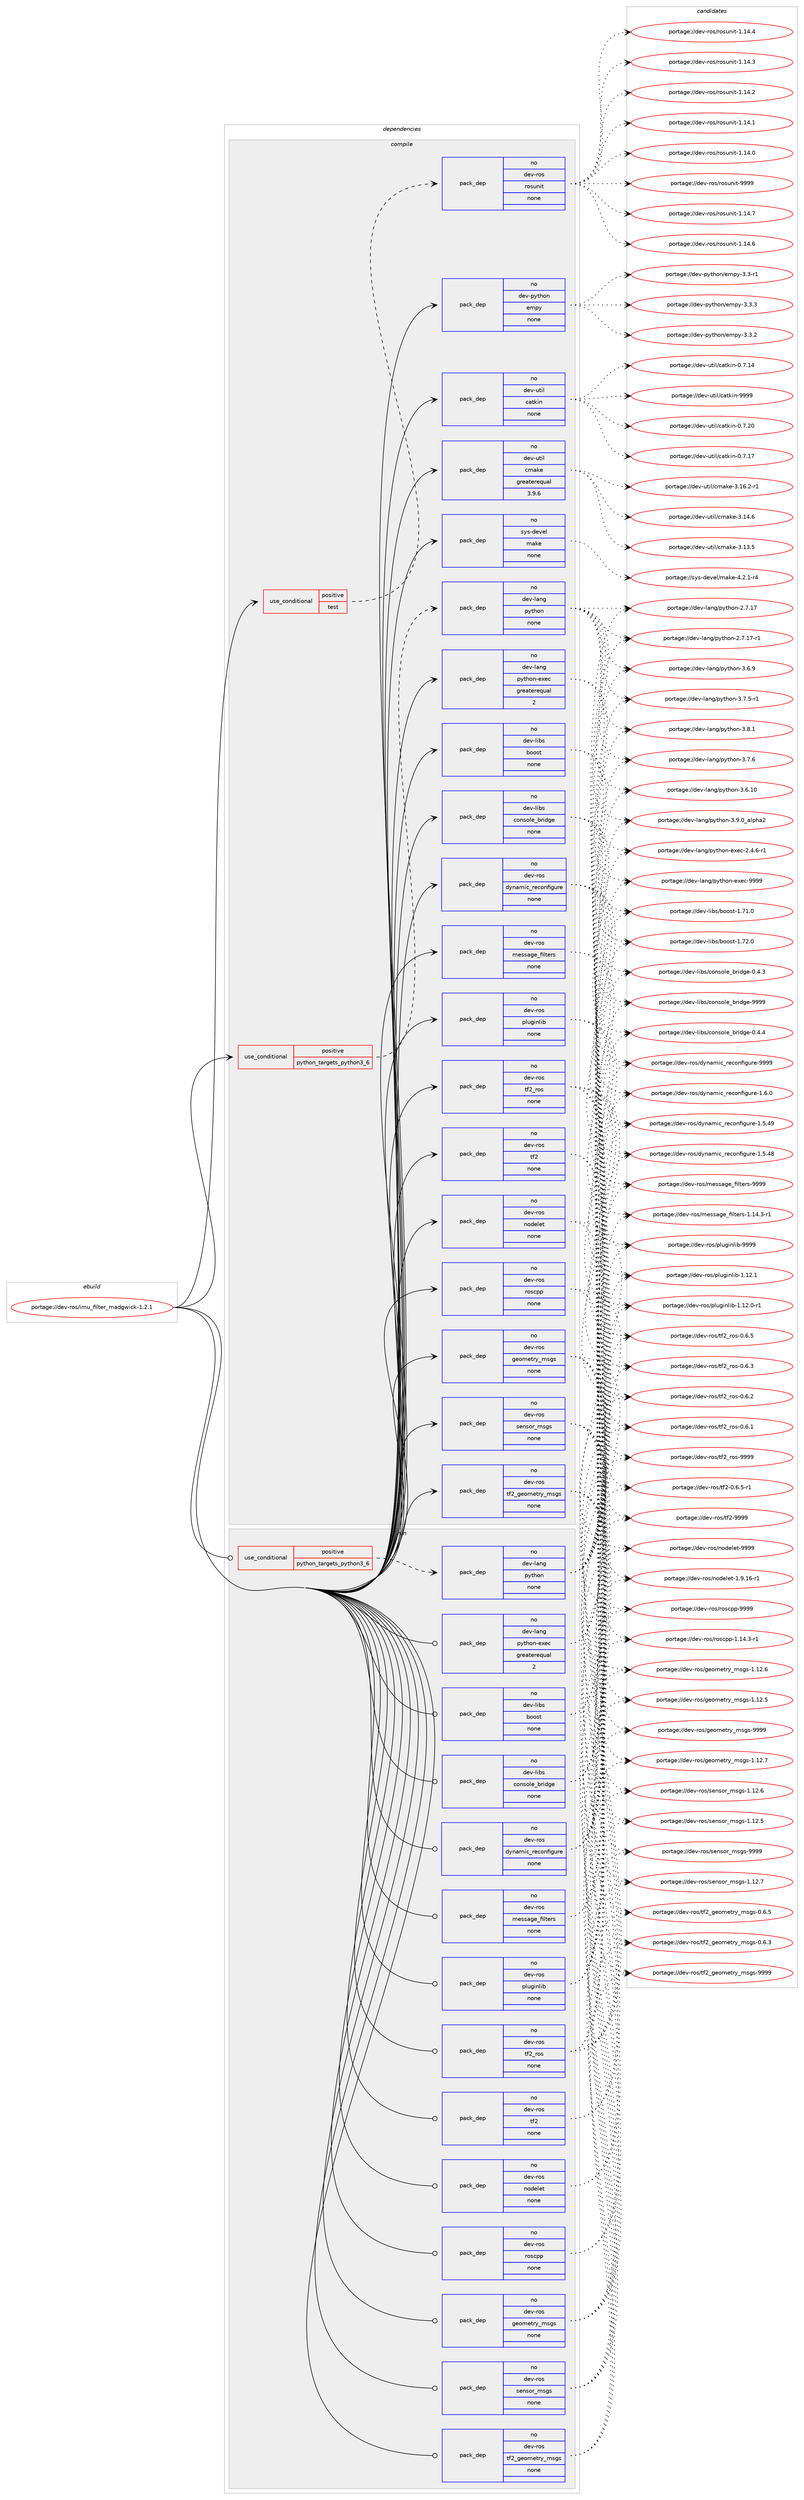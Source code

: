 digraph prolog {

# *************
# Graph options
# *************

newrank=true;
concentrate=true;
compound=true;
graph [rankdir=LR,fontname=Helvetica,fontsize=10,ranksep=1.5];#, ranksep=2.5, nodesep=0.2];
edge  [arrowhead=vee];
node  [fontname=Helvetica,fontsize=10];

# **********
# The ebuild
# **********

subgraph cluster_leftcol {
color=gray;
label=<<i>ebuild</i>>;
id [label="portage://dev-ros/imu_filter_madgwick-1.2.1", color=red, width=4, href="../dev-ros/imu_filter_madgwick-1.2.1.svg"];
}

# ****************
# The dependencies
# ****************

subgraph cluster_midcol {
color=gray;
label=<<i>dependencies</i>>;
subgraph cluster_compile {
fillcolor="#eeeeee";
style=filled;
label=<<i>compile</i>>;
subgraph cond100140 {
dependency400096 [label=<<TABLE BORDER="0" CELLBORDER="1" CELLSPACING="0" CELLPADDING="4"><TR><TD ROWSPAN="3" CELLPADDING="10">use_conditional</TD></TR><TR><TD>positive</TD></TR><TR><TD>python_targets_python3_6</TD></TR></TABLE>>, shape=none, color=red];
subgraph pack295103 {
dependency400097 [label=<<TABLE BORDER="0" CELLBORDER="1" CELLSPACING="0" CELLPADDING="4" WIDTH="220"><TR><TD ROWSPAN="6" CELLPADDING="30">pack_dep</TD></TR><TR><TD WIDTH="110">no</TD></TR><TR><TD>dev-lang</TD></TR><TR><TD>python</TD></TR><TR><TD>none</TD></TR><TR><TD></TD></TR></TABLE>>, shape=none, color=blue];
}
dependency400096:e -> dependency400097:w [weight=20,style="dashed",arrowhead="vee"];
}
id:e -> dependency400096:w [weight=20,style="solid",arrowhead="vee"];
subgraph cond100141 {
dependency400098 [label=<<TABLE BORDER="0" CELLBORDER="1" CELLSPACING="0" CELLPADDING="4"><TR><TD ROWSPAN="3" CELLPADDING="10">use_conditional</TD></TR><TR><TD>positive</TD></TR><TR><TD>test</TD></TR></TABLE>>, shape=none, color=red];
subgraph pack295104 {
dependency400099 [label=<<TABLE BORDER="0" CELLBORDER="1" CELLSPACING="0" CELLPADDING="4" WIDTH="220"><TR><TD ROWSPAN="6" CELLPADDING="30">pack_dep</TD></TR><TR><TD WIDTH="110">no</TD></TR><TR><TD>dev-ros</TD></TR><TR><TD>rosunit</TD></TR><TR><TD>none</TD></TR><TR><TD></TD></TR></TABLE>>, shape=none, color=blue];
}
dependency400098:e -> dependency400099:w [weight=20,style="dashed",arrowhead="vee"];
}
id:e -> dependency400098:w [weight=20,style="solid",arrowhead="vee"];
subgraph pack295105 {
dependency400100 [label=<<TABLE BORDER="0" CELLBORDER="1" CELLSPACING="0" CELLPADDING="4" WIDTH="220"><TR><TD ROWSPAN="6" CELLPADDING="30">pack_dep</TD></TR><TR><TD WIDTH="110">no</TD></TR><TR><TD>dev-lang</TD></TR><TR><TD>python-exec</TD></TR><TR><TD>greaterequal</TD></TR><TR><TD>2</TD></TR></TABLE>>, shape=none, color=blue];
}
id:e -> dependency400100:w [weight=20,style="solid",arrowhead="vee"];
subgraph pack295106 {
dependency400101 [label=<<TABLE BORDER="0" CELLBORDER="1" CELLSPACING="0" CELLPADDING="4" WIDTH="220"><TR><TD ROWSPAN="6" CELLPADDING="30">pack_dep</TD></TR><TR><TD WIDTH="110">no</TD></TR><TR><TD>dev-libs</TD></TR><TR><TD>boost</TD></TR><TR><TD>none</TD></TR><TR><TD></TD></TR></TABLE>>, shape=none, color=blue];
}
id:e -> dependency400101:w [weight=20,style="solid",arrowhead="vee"];
subgraph pack295107 {
dependency400102 [label=<<TABLE BORDER="0" CELLBORDER="1" CELLSPACING="0" CELLPADDING="4" WIDTH="220"><TR><TD ROWSPAN="6" CELLPADDING="30">pack_dep</TD></TR><TR><TD WIDTH="110">no</TD></TR><TR><TD>dev-libs</TD></TR><TR><TD>console_bridge</TD></TR><TR><TD>none</TD></TR><TR><TD></TD></TR></TABLE>>, shape=none, color=blue];
}
id:e -> dependency400102:w [weight=20,style="solid",arrowhead="vee"];
subgraph pack295108 {
dependency400103 [label=<<TABLE BORDER="0" CELLBORDER="1" CELLSPACING="0" CELLPADDING="4" WIDTH="220"><TR><TD ROWSPAN="6" CELLPADDING="30">pack_dep</TD></TR><TR><TD WIDTH="110">no</TD></TR><TR><TD>dev-python</TD></TR><TR><TD>empy</TD></TR><TR><TD>none</TD></TR><TR><TD></TD></TR></TABLE>>, shape=none, color=blue];
}
id:e -> dependency400103:w [weight=20,style="solid",arrowhead="vee"];
subgraph pack295109 {
dependency400104 [label=<<TABLE BORDER="0" CELLBORDER="1" CELLSPACING="0" CELLPADDING="4" WIDTH="220"><TR><TD ROWSPAN="6" CELLPADDING="30">pack_dep</TD></TR><TR><TD WIDTH="110">no</TD></TR><TR><TD>dev-ros</TD></TR><TR><TD>dynamic_reconfigure</TD></TR><TR><TD>none</TD></TR><TR><TD></TD></TR></TABLE>>, shape=none, color=blue];
}
id:e -> dependency400104:w [weight=20,style="solid",arrowhead="vee"];
subgraph pack295110 {
dependency400105 [label=<<TABLE BORDER="0" CELLBORDER="1" CELLSPACING="0" CELLPADDING="4" WIDTH="220"><TR><TD ROWSPAN="6" CELLPADDING="30">pack_dep</TD></TR><TR><TD WIDTH="110">no</TD></TR><TR><TD>dev-ros</TD></TR><TR><TD>geometry_msgs</TD></TR><TR><TD>none</TD></TR><TR><TD></TD></TR></TABLE>>, shape=none, color=blue];
}
id:e -> dependency400105:w [weight=20,style="solid",arrowhead="vee"];
subgraph pack295111 {
dependency400106 [label=<<TABLE BORDER="0" CELLBORDER="1" CELLSPACING="0" CELLPADDING="4" WIDTH="220"><TR><TD ROWSPAN="6" CELLPADDING="30">pack_dep</TD></TR><TR><TD WIDTH="110">no</TD></TR><TR><TD>dev-ros</TD></TR><TR><TD>message_filters</TD></TR><TR><TD>none</TD></TR><TR><TD></TD></TR></TABLE>>, shape=none, color=blue];
}
id:e -> dependency400106:w [weight=20,style="solid",arrowhead="vee"];
subgraph pack295112 {
dependency400107 [label=<<TABLE BORDER="0" CELLBORDER="1" CELLSPACING="0" CELLPADDING="4" WIDTH="220"><TR><TD ROWSPAN="6" CELLPADDING="30">pack_dep</TD></TR><TR><TD WIDTH="110">no</TD></TR><TR><TD>dev-ros</TD></TR><TR><TD>nodelet</TD></TR><TR><TD>none</TD></TR><TR><TD></TD></TR></TABLE>>, shape=none, color=blue];
}
id:e -> dependency400107:w [weight=20,style="solid",arrowhead="vee"];
subgraph pack295113 {
dependency400108 [label=<<TABLE BORDER="0" CELLBORDER="1" CELLSPACING="0" CELLPADDING="4" WIDTH="220"><TR><TD ROWSPAN="6" CELLPADDING="30">pack_dep</TD></TR><TR><TD WIDTH="110">no</TD></TR><TR><TD>dev-ros</TD></TR><TR><TD>pluginlib</TD></TR><TR><TD>none</TD></TR><TR><TD></TD></TR></TABLE>>, shape=none, color=blue];
}
id:e -> dependency400108:w [weight=20,style="solid",arrowhead="vee"];
subgraph pack295114 {
dependency400109 [label=<<TABLE BORDER="0" CELLBORDER="1" CELLSPACING="0" CELLPADDING="4" WIDTH="220"><TR><TD ROWSPAN="6" CELLPADDING="30">pack_dep</TD></TR><TR><TD WIDTH="110">no</TD></TR><TR><TD>dev-ros</TD></TR><TR><TD>roscpp</TD></TR><TR><TD>none</TD></TR><TR><TD></TD></TR></TABLE>>, shape=none, color=blue];
}
id:e -> dependency400109:w [weight=20,style="solid",arrowhead="vee"];
subgraph pack295115 {
dependency400110 [label=<<TABLE BORDER="0" CELLBORDER="1" CELLSPACING="0" CELLPADDING="4" WIDTH="220"><TR><TD ROWSPAN="6" CELLPADDING="30">pack_dep</TD></TR><TR><TD WIDTH="110">no</TD></TR><TR><TD>dev-ros</TD></TR><TR><TD>sensor_msgs</TD></TR><TR><TD>none</TD></TR><TR><TD></TD></TR></TABLE>>, shape=none, color=blue];
}
id:e -> dependency400110:w [weight=20,style="solid",arrowhead="vee"];
subgraph pack295116 {
dependency400111 [label=<<TABLE BORDER="0" CELLBORDER="1" CELLSPACING="0" CELLPADDING="4" WIDTH="220"><TR><TD ROWSPAN="6" CELLPADDING="30">pack_dep</TD></TR><TR><TD WIDTH="110">no</TD></TR><TR><TD>dev-ros</TD></TR><TR><TD>tf2</TD></TR><TR><TD>none</TD></TR><TR><TD></TD></TR></TABLE>>, shape=none, color=blue];
}
id:e -> dependency400111:w [weight=20,style="solid",arrowhead="vee"];
subgraph pack295117 {
dependency400112 [label=<<TABLE BORDER="0" CELLBORDER="1" CELLSPACING="0" CELLPADDING="4" WIDTH="220"><TR><TD ROWSPAN="6" CELLPADDING="30">pack_dep</TD></TR><TR><TD WIDTH="110">no</TD></TR><TR><TD>dev-ros</TD></TR><TR><TD>tf2_geometry_msgs</TD></TR><TR><TD>none</TD></TR><TR><TD></TD></TR></TABLE>>, shape=none, color=blue];
}
id:e -> dependency400112:w [weight=20,style="solid",arrowhead="vee"];
subgraph pack295118 {
dependency400113 [label=<<TABLE BORDER="0" CELLBORDER="1" CELLSPACING="0" CELLPADDING="4" WIDTH="220"><TR><TD ROWSPAN="6" CELLPADDING="30">pack_dep</TD></TR><TR><TD WIDTH="110">no</TD></TR><TR><TD>dev-ros</TD></TR><TR><TD>tf2_ros</TD></TR><TR><TD>none</TD></TR><TR><TD></TD></TR></TABLE>>, shape=none, color=blue];
}
id:e -> dependency400113:w [weight=20,style="solid",arrowhead="vee"];
subgraph pack295119 {
dependency400114 [label=<<TABLE BORDER="0" CELLBORDER="1" CELLSPACING="0" CELLPADDING="4" WIDTH="220"><TR><TD ROWSPAN="6" CELLPADDING="30">pack_dep</TD></TR><TR><TD WIDTH="110">no</TD></TR><TR><TD>dev-util</TD></TR><TR><TD>catkin</TD></TR><TR><TD>none</TD></TR><TR><TD></TD></TR></TABLE>>, shape=none, color=blue];
}
id:e -> dependency400114:w [weight=20,style="solid",arrowhead="vee"];
subgraph pack295120 {
dependency400115 [label=<<TABLE BORDER="0" CELLBORDER="1" CELLSPACING="0" CELLPADDING="4" WIDTH="220"><TR><TD ROWSPAN="6" CELLPADDING="30">pack_dep</TD></TR><TR><TD WIDTH="110">no</TD></TR><TR><TD>dev-util</TD></TR><TR><TD>cmake</TD></TR><TR><TD>greaterequal</TD></TR><TR><TD>3.9.6</TD></TR></TABLE>>, shape=none, color=blue];
}
id:e -> dependency400115:w [weight=20,style="solid",arrowhead="vee"];
subgraph pack295121 {
dependency400116 [label=<<TABLE BORDER="0" CELLBORDER="1" CELLSPACING="0" CELLPADDING="4" WIDTH="220"><TR><TD ROWSPAN="6" CELLPADDING="30">pack_dep</TD></TR><TR><TD WIDTH="110">no</TD></TR><TR><TD>sys-devel</TD></TR><TR><TD>make</TD></TR><TR><TD>none</TD></TR><TR><TD></TD></TR></TABLE>>, shape=none, color=blue];
}
id:e -> dependency400116:w [weight=20,style="solid",arrowhead="vee"];
}
subgraph cluster_compileandrun {
fillcolor="#eeeeee";
style=filled;
label=<<i>compile and run</i>>;
}
subgraph cluster_run {
fillcolor="#eeeeee";
style=filled;
label=<<i>run</i>>;
subgraph cond100142 {
dependency400117 [label=<<TABLE BORDER="0" CELLBORDER="1" CELLSPACING="0" CELLPADDING="4"><TR><TD ROWSPAN="3" CELLPADDING="10">use_conditional</TD></TR><TR><TD>positive</TD></TR><TR><TD>python_targets_python3_6</TD></TR></TABLE>>, shape=none, color=red];
subgraph pack295122 {
dependency400118 [label=<<TABLE BORDER="0" CELLBORDER="1" CELLSPACING="0" CELLPADDING="4" WIDTH="220"><TR><TD ROWSPAN="6" CELLPADDING="30">pack_dep</TD></TR><TR><TD WIDTH="110">no</TD></TR><TR><TD>dev-lang</TD></TR><TR><TD>python</TD></TR><TR><TD>none</TD></TR><TR><TD></TD></TR></TABLE>>, shape=none, color=blue];
}
dependency400117:e -> dependency400118:w [weight=20,style="dashed",arrowhead="vee"];
}
id:e -> dependency400117:w [weight=20,style="solid",arrowhead="odot"];
subgraph pack295123 {
dependency400119 [label=<<TABLE BORDER="0" CELLBORDER="1" CELLSPACING="0" CELLPADDING="4" WIDTH="220"><TR><TD ROWSPAN="6" CELLPADDING="30">pack_dep</TD></TR><TR><TD WIDTH="110">no</TD></TR><TR><TD>dev-lang</TD></TR><TR><TD>python-exec</TD></TR><TR><TD>greaterequal</TD></TR><TR><TD>2</TD></TR></TABLE>>, shape=none, color=blue];
}
id:e -> dependency400119:w [weight=20,style="solid",arrowhead="odot"];
subgraph pack295124 {
dependency400120 [label=<<TABLE BORDER="0" CELLBORDER="1" CELLSPACING="0" CELLPADDING="4" WIDTH="220"><TR><TD ROWSPAN="6" CELLPADDING="30">pack_dep</TD></TR><TR><TD WIDTH="110">no</TD></TR><TR><TD>dev-libs</TD></TR><TR><TD>boost</TD></TR><TR><TD>none</TD></TR><TR><TD></TD></TR></TABLE>>, shape=none, color=blue];
}
id:e -> dependency400120:w [weight=20,style="solid",arrowhead="odot"];
subgraph pack295125 {
dependency400121 [label=<<TABLE BORDER="0" CELLBORDER="1" CELLSPACING="0" CELLPADDING="4" WIDTH="220"><TR><TD ROWSPAN="6" CELLPADDING="30">pack_dep</TD></TR><TR><TD WIDTH="110">no</TD></TR><TR><TD>dev-libs</TD></TR><TR><TD>console_bridge</TD></TR><TR><TD>none</TD></TR><TR><TD></TD></TR></TABLE>>, shape=none, color=blue];
}
id:e -> dependency400121:w [weight=20,style="solid",arrowhead="odot"];
subgraph pack295126 {
dependency400122 [label=<<TABLE BORDER="0" CELLBORDER="1" CELLSPACING="0" CELLPADDING="4" WIDTH="220"><TR><TD ROWSPAN="6" CELLPADDING="30">pack_dep</TD></TR><TR><TD WIDTH="110">no</TD></TR><TR><TD>dev-ros</TD></TR><TR><TD>dynamic_reconfigure</TD></TR><TR><TD>none</TD></TR><TR><TD></TD></TR></TABLE>>, shape=none, color=blue];
}
id:e -> dependency400122:w [weight=20,style="solid",arrowhead="odot"];
subgraph pack295127 {
dependency400123 [label=<<TABLE BORDER="0" CELLBORDER="1" CELLSPACING="0" CELLPADDING="4" WIDTH="220"><TR><TD ROWSPAN="6" CELLPADDING="30">pack_dep</TD></TR><TR><TD WIDTH="110">no</TD></TR><TR><TD>dev-ros</TD></TR><TR><TD>geometry_msgs</TD></TR><TR><TD>none</TD></TR><TR><TD></TD></TR></TABLE>>, shape=none, color=blue];
}
id:e -> dependency400123:w [weight=20,style="solid",arrowhead="odot"];
subgraph pack295128 {
dependency400124 [label=<<TABLE BORDER="0" CELLBORDER="1" CELLSPACING="0" CELLPADDING="4" WIDTH="220"><TR><TD ROWSPAN="6" CELLPADDING="30">pack_dep</TD></TR><TR><TD WIDTH="110">no</TD></TR><TR><TD>dev-ros</TD></TR><TR><TD>message_filters</TD></TR><TR><TD>none</TD></TR><TR><TD></TD></TR></TABLE>>, shape=none, color=blue];
}
id:e -> dependency400124:w [weight=20,style="solid",arrowhead="odot"];
subgraph pack295129 {
dependency400125 [label=<<TABLE BORDER="0" CELLBORDER="1" CELLSPACING="0" CELLPADDING="4" WIDTH="220"><TR><TD ROWSPAN="6" CELLPADDING="30">pack_dep</TD></TR><TR><TD WIDTH="110">no</TD></TR><TR><TD>dev-ros</TD></TR><TR><TD>nodelet</TD></TR><TR><TD>none</TD></TR><TR><TD></TD></TR></TABLE>>, shape=none, color=blue];
}
id:e -> dependency400125:w [weight=20,style="solid",arrowhead="odot"];
subgraph pack295130 {
dependency400126 [label=<<TABLE BORDER="0" CELLBORDER="1" CELLSPACING="0" CELLPADDING="4" WIDTH="220"><TR><TD ROWSPAN="6" CELLPADDING="30">pack_dep</TD></TR><TR><TD WIDTH="110">no</TD></TR><TR><TD>dev-ros</TD></TR><TR><TD>pluginlib</TD></TR><TR><TD>none</TD></TR><TR><TD></TD></TR></TABLE>>, shape=none, color=blue];
}
id:e -> dependency400126:w [weight=20,style="solid",arrowhead="odot"];
subgraph pack295131 {
dependency400127 [label=<<TABLE BORDER="0" CELLBORDER="1" CELLSPACING="0" CELLPADDING="4" WIDTH="220"><TR><TD ROWSPAN="6" CELLPADDING="30">pack_dep</TD></TR><TR><TD WIDTH="110">no</TD></TR><TR><TD>dev-ros</TD></TR><TR><TD>roscpp</TD></TR><TR><TD>none</TD></TR><TR><TD></TD></TR></TABLE>>, shape=none, color=blue];
}
id:e -> dependency400127:w [weight=20,style="solid",arrowhead="odot"];
subgraph pack295132 {
dependency400128 [label=<<TABLE BORDER="0" CELLBORDER="1" CELLSPACING="0" CELLPADDING="4" WIDTH="220"><TR><TD ROWSPAN="6" CELLPADDING="30">pack_dep</TD></TR><TR><TD WIDTH="110">no</TD></TR><TR><TD>dev-ros</TD></TR><TR><TD>sensor_msgs</TD></TR><TR><TD>none</TD></TR><TR><TD></TD></TR></TABLE>>, shape=none, color=blue];
}
id:e -> dependency400128:w [weight=20,style="solid",arrowhead="odot"];
subgraph pack295133 {
dependency400129 [label=<<TABLE BORDER="0" CELLBORDER="1" CELLSPACING="0" CELLPADDING="4" WIDTH="220"><TR><TD ROWSPAN="6" CELLPADDING="30">pack_dep</TD></TR><TR><TD WIDTH="110">no</TD></TR><TR><TD>dev-ros</TD></TR><TR><TD>tf2</TD></TR><TR><TD>none</TD></TR><TR><TD></TD></TR></TABLE>>, shape=none, color=blue];
}
id:e -> dependency400129:w [weight=20,style="solid",arrowhead="odot"];
subgraph pack295134 {
dependency400130 [label=<<TABLE BORDER="0" CELLBORDER="1" CELLSPACING="0" CELLPADDING="4" WIDTH="220"><TR><TD ROWSPAN="6" CELLPADDING="30">pack_dep</TD></TR><TR><TD WIDTH="110">no</TD></TR><TR><TD>dev-ros</TD></TR><TR><TD>tf2_geometry_msgs</TD></TR><TR><TD>none</TD></TR><TR><TD></TD></TR></TABLE>>, shape=none, color=blue];
}
id:e -> dependency400130:w [weight=20,style="solid",arrowhead="odot"];
subgraph pack295135 {
dependency400131 [label=<<TABLE BORDER="0" CELLBORDER="1" CELLSPACING="0" CELLPADDING="4" WIDTH="220"><TR><TD ROWSPAN="6" CELLPADDING="30">pack_dep</TD></TR><TR><TD WIDTH="110">no</TD></TR><TR><TD>dev-ros</TD></TR><TR><TD>tf2_ros</TD></TR><TR><TD>none</TD></TR><TR><TD></TD></TR></TABLE>>, shape=none, color=blue];
}
id:e -> dependency400131:w [weight=20,style="solid",arrowhead="odot"];
}
}

# **************
# The candidates
# **************

subgraph cluster_choices {
rank=same;
color=gray;
label=<<i>candidates</i>>;

subgraph choice295103 {
color=black;
nodesep=1;
choice10010111845108971101034711212111610411111045514657464895971081121049750 [label="portage://dev-lang/python-3.9.0_alpha2", color=red, width=4,href="../dev-lang/python-3.9.0_alpha2.svg"];
choice100101118451089711010347112121116104111110455146564649 [label="portage://dev-lang/python-3.8.1", color=red, width=4,href="../dev-lang/python-3.8.1.svg"];
choice100101118451089711010347112121116104111110455146554654 [label="portage://dev-lang/python-3.7.6", color=red, width=4,href="../dev-lang/python-3.7.6.svg"];
choice1001011184510897110103471121211161041111104551465546534511449 [label="portage://dev-lang/python-3.7.5-r1", color=red, width=4,href="../dev-lang/python-3.7.5-r1.svg"];
choice100101118451089711010347112121116104111110455146544657 [label="portage://dev-lang/python-3.6.9", color=red, width=4,href="../dev-lang/python-3.6.9.svg"];
choice10010111845108971101034711212111610411111045514654464948 [label="portage://dev-lang/python-3.6.10", color=red, width=4,href="../dev-lang/python-3.6.10.svg"];
choice100101118451089711010347112121116104111110455046554649554511449 [label="portage://dev-lang/python-2.7.17-r1", color=red, width=4,href="../dev-lang/python-2.7.17-r1.svg"];
choice10010111845108971101034711212111610411111045504655464955 [label="portage://dev-lang/python-2.7.17", color=red, width=4,href="../dev-lang/python-2.7.17.svg"];
dependency400097:e -> choice10010111845108971101034711212111610411111045514657464895971081121049750:w [style=dotted,weight="100"];
dependency400097:e -> choice100101118451089711010347112121116104111110455146564649:w [style=dotted,weight="100"];
dependency400097:e -> choice100101118451089711010347112121116104111110455146554654:w [style=dotted,weight="100"];
dependency400097:e -> choice1001011184510897110103471121211161041111104551465546534511449:w [style=dotted,weight="100"];
dependency400097:e -> choice100101118451089711010347112121116104111110455146544657:w [style=dotted,weight="100"];
dependency400097:e -> choice10010111845108971101034711212111610411111045514654464948:w [style=dotted,weight="100"];
dependency400097:e -> choice100101118451089711010347112121116104111110455046554649554511449:w [style=dotted,weight="100"];
dependency400097:e -> choice10010111845108971101034711212111610411111045504655464955:w [style=dotted,weight="100"];
}
subgraph choice295104 {
color=black;
nodesep=1;
choice10010111845114111115471141111151171101051164557575757 [label="portage://dev-ros/rosunit-9999", color=red, width=4,href="../dev-ros/rosunit-9999.svg"];
choice100101118451141111154711411111511711010511645494649524655 [label="portage://dev-ros/rosunit-1.14.7", color=red, width=4,href="../dev-ros/rosunit-1.14.7.svg"];
choice100101118451141111154711411111511711010511645494649524654 [label="portage://dev-ros/rosunit-1.14.6", color=red, width=4,href="../dev-ros/rosunit-1.14.6.svg"];
choice100101118451141111154711411111511711010511645494649524652 [label="portage://dev-ros/rosunit-1.14.4", color=red, width=4,href="../dev-ros/rosunit-1.14.4.svg"];
choice100101118451141111154711411111511711010511645494649524651 [label="portage://dev-ros/rosunit-1.14.3", color=red, width=4,href="../dev-ros/rosunit-1.14.3.svg"];
choice100101118451141111154711411111511711010511645494649524650 [label="portage://dev-ros/rosunit-1.14.2", color=red, width=4,href="../dev-ros/rosunit-1.14.2.svg"];
choice100101118451141111154711411111511711010511645494649524649 [label="portage://dev-ros/rosunit-1.14.1", color=red, width=4,href="../dev-ros/rosunit-1.14.1.svg"];
choice100101118451141111154711411111511711010511645494649524648 [label="portage://dev-ros/rosunit-1.14.0", color=red, width=4,href="../dev-ros/rosunit-1.14.0.svg"];
dependency400099:e -> choice10010111845114111115471141111151171101051164557575757:w [style=dotted,weight="100"];
dependency400099:e -> choice100101118451141111154711411111511711010511645494649524655:w [style=dotted,weight="100"];
dependency400099:e -> choice100101118451141111154711411111511711010511645494649524654:w [style=dotted,weight="100"];
dependency400099:e -> choice100101118451141111154711411111511711010511645494649524652:w [style=dotted,weight="100"];
dependency400099:e -> choice100101118451141111154711411111511711010511645494649524651:w [style=dotted,weight="100"];
dependency400099:e -> choice100101118451141111154711411111511711010511645494649524650:w [style=dotted,weight="100"];
dependency400099:e -> choice100101118451141111154711411111511711010511645494649524649:w [style=dotted,weight="100"];
dependency400099:e -> choice100101118451141111154711411111511711010511645494649524648:w [style=dotted,weight="100"];
}
subgraph choice295105 {
color=black;
nodesep=1;
choice10010111845108971101034711212111610411111045101120101994557575757 [label="portage://dev-lang/python-exec-9999", color=red, width=4,href="../dev-lang/python-exec-9999.svg"];
choice10010111845108971101034711212111610411111045101120101994550465246544511449 [label="portage://dev-lang/python-exec-2.4.6-r1", color=red, width=4,href="../dev-lang/python-exec-2.4.6-r1.svg"];
dependency400100:e -> choice10010111845108971101034711212111610411111045101120101994557575757:w [style=dotted,weight="100"];
dependency400100:e -> choice10010111845108971101034711212111610411111045101120101994550465246544511449:w [style=dotted,weight="100"];
}
subgraph choice295106 {
color=black;
nodesep=1;
choice1001011184510810598115479811111111511645494655504648 [label="portage://dev-libs/boost-1.72.0", color=red, width=4,href="../dev-libs/boost-1.72.0.svg"];
choice1001011184510810598115479811111111511645494655494648 [label="portage://dev-libs/boost-1.71.0", color=red, width=4,href="../dev-libs/boost-1.71.0.svg"];
dependency400101:e -> choice1001011184510810598115479811111111511645494655504648:w [style=dotted,weight="100"];
dependency400101:e -> choice1001011184510810598115479811111111511645494655494648:w [style=dotted,weight="100"];
}
subgraph choice295107 {
color=black;
nodesep=1;
choice1001011184510810598115479911111011511110810195981141051001031014557575757 [label="portage://dev-libs/console_bridge-9999", color=red, width=4,href="../dev-libs/console_bridge-9999.svg"];
choice100101118451081059811547991111101151111081019598114105100103101454846524652 [label="portage://dev-libs/console_bridge-0.4.4", color=red, width=4,href="../dev-libs/console_bridge-0.4.4.svg"];
choice100101118451081059811547991111101151111081019598114105100103101454846524651 [label="portage://dev-libs/console_bridge-0.4.3", color=red, width=4,href="../dev-libs/console_bridge-0.4.3.svg"];
dependency400102:e -> choice1001011184510810598115479911111011511110810195981141051001031014557575757:w [style=dotted,weight="100"];
dependency400102:e -> choice100101118451081059811547991111101151111081019598114105100103101454846524652:w [style=dotted,weight="100"];
dependency400102:e -> choice100101118451081059811547991111101151111081019598114105100103101454846524651:w [style=dotted,weight="100"];
}
subgraph choice295108 {
color=black;
nodesep=1;
choice1001011184511212111610411111047101109112121455146514651 [label="portage://dev-python/empy-3.3.3", color=red, width=4,href="../dev-python/empy-3.3.3.svg"];
choice1001011184511212111610411111047101109112121455146514650 [label="portage://dev-python/empy-3.3.2", color=red, width=4,href="../dev-python/empy-3.3.2.svg"];
choice1001011184511212111610411111047101109112121455146514511449 [label="portage://dev-python/empy-3.3-r1", color=red, width=4,href="../dev-python/empy-3.3-r1.svg"];
dependency400103:e -> choice1001011184511212111610411111047101109112121455146514651:w [style=dotted,weight="100"];
dependency400103:e -> choice1001011184511212111610411111047101109112121455146514650:w [style=dotted,weight="100"];
dependency400103:e -> choice1001011184511212111610411111047101109112121455146514511449:w [style=dotted,weight="100"];
}
subgraph choice295109 {
color=black;
nodesep=1;
choice1001011184511411111547100121110971091059995114101991111101021051031171141014557575757 [label="portage://dev-ros/dynamic_reconfigure-9999", color=red, width=4,href="../dev-ros/dynamic_reconfigure-9999.svg"];
choice100101118451141111154710012111097109105999511410199111110102105103117114101454946544648 [label="portage://dev-ros/dynamic_reconfigure-1.6.0", color=red, width=4,href="../dev-ros/dynamic_reconfigure-1.6.0.svg"];
choice10010111845114111115471001211109710910599951141019911111010210510311711410145494653465257 [label="portage://dev-ros/dynamic_reconfigure-1.5.49", color=red, width=4,href="../dev-ros/dynamic_reconfigure-1.5.49.svg"];
choice10010111845114111115471001211109710910599951141019911111010210510311711410145494653465256 [label="portage://dev-ros/dynamic_reconfigure-1.5.48", color=red, width=4,href="../dev-ros/dynamic_reconfigure-1.5.48.svg"];
dependency400104:e -> choice1001011184511411111547100121110971091059995114101991111101021051031171141014557575757:w [style=dotted,weight="100"];
dependency400104:e -> choice100101118451141111154710012111097109105999511410199111110102105103117114101454946544648:w [style=dotted,weight="100"];
dependency400104:e -> choice10010111845114111115471001211109710910599951141019911111010210510311711410145494653465257:w [style=dotted,weight="100"];
dependency400104:e -> choice10010111845114111115471001211109710910599951141019911111010210510311711410145494653465256:w [style=dotted,weight="100"];
}
subgraph choice295110 {
color=black;
nodesep=1;
choice1001011184511411111547103101111109101116114121951091151031154557575757 [label="portage://dev-ros/geometry_msgs-9999", color=red, width=4,href="../dev-ros/geometry_msgs-9999.svg"];
choice10010111845114111115471031011111091011161141219510911510311545494649504655 [label="portage://dev-ros/geometry_msgs-1.12.7", color=red, width=4,href="../dev-ros/geometry_msgs-1.12.7.svg"];
choice10010111845114111115471031011111091011161141219510911510311545494649504654 [label="portage://dev-ros/geometry_msgs-1.12.6", color=red, width=4,href="../dev-ros/geometry_msgs-1.12.6.svg"];
choice10010111845114111115471031011111091011161141219510911510311545494649504653 [label="portage://dev-ros/geometry_msgs-1.12.5", color=red, width=4,href="../dev-ros/geometry_msgs-1.12.5.svg"];
dependency400105:e -> choice1001011184511411111547103101111109101116114121951091151031154557575757:w [style=dotted,weight="100"];
dependency400105:e -> choice10010111845114111115471031011111091011161141219510911510311545494649504655:w [style=dotted,weight="100"];
dependency400105:e -> choice10010111845114111115471031011111091011161141219510911510311545494649504654:w [style=dotted,weight="100"];
dependency400105:e -> choice10010111845114111115471031011111091011161141219510911510311545494649504653:w [style=dotted,weight="100"];
}
subgraph choice295111 {
color=black;
nodesep=1;
choice100101118451141111154710910111511597103101951021051081161011141154557575757 [label="portage://dev-ros/message_filters-9999", color=red, width=4,href="../dev-ros/message_filters-9999.svg"];
choice10010111845114111115471091011151159710310195102105108116101114115454946495246514511449 [label="portage://dev-ros/message_filters-1.14.3-r1", color=red, width=4,href="../dev-ros/message_filters-1.14.3-r1.svg"];
dependency400106:e -> choice100101118451141111154710910111511597103101951021051081161011141154557575757:w [style=dotted,weight="100"];
dependency400106:e -> choice10010111845114111115471091011151159710310195102105108116101114115454946495246514511449:w [style=dotted,weight="100"];
}
subgraph choice295112 {
color=black;
nodesep=1;
choice10010111845114111115471101111001011081011164557575757 [label="portage://dev-ros/nodelet-9999", color=red, width=4,href="../dev-ros/nodelet-9999.svg"];
choice1001011184511411111547110111100101108101116454946574649544511449 [label="portage://dev-ros/nodelet-1.9.16-r1", color=red, width=4,href="../dev-ros/nodelet-1.9.16-r1.svg"];
dependency400107:e -> choice10010111845114111115471101111001011081011164557575757:w [style=dotted,weight="100"];
dependency400107:e -> choice1001011184511411111547110111100101108101116454946574649544511449:w [style=dotted,weight="100"];
}
subgraph choice295113 {
color=black;
nodesep=1;
choice1001011184511411111547112108117103105110108105984557575757 [label="portage://dev-ros/pluginlib-9999", color=red, width=4,href="../dev-ros/pluginlib-9999.svg"];
choice10010111845114111115471121081171031051101081059845494649504649 [label="portage://dev-ros/pluginlib-1.12.1", color=red, width=4,href="../dev-ros/pluginlib-1.12.1.svg"];
choice100101118451141111154711210811710310511010810598454946495046484511449 [label="portage://dev-ros/pluginlib-1.12.0-r1", color=red, width=4,href="../dev-ros/pluginlib-1.12.0-r1.svg"];
dependency400108:e -> choice1001011184511411111547112108117103105110108105984557575757:w [style=dotted,weight="100"];
dependency400108:e -> choice10010111845114111115471121081171031051101081059845494649504649:w [style=dotted,weight="100"];
dependency400108:e -> choice100101118451141111154711210811710310511010810598454946495046484511449:w [style=dotted,weight="100"];
}
subgraph choice295114 {
color=black;
nodesep=1;
choice1001011184511411111547114111115991121124557575757 [label="portage://dev-ros/roscpp-9999", color=red, width=4,href="../dev-ros/roscpp-9999.svg"];
choice100101118451141111154711411111599112112454946495246514511449 [label="portage://dev-ros/roscpp-1.14.3-r1", color=red, width=4,href="../dev-ros/roscpp-1.14.3-r1.svg"];
dependency400109:e -> choice1001011184511411111547114111115991121124557575757:w [style=dotted,weight="100"];
dependency400109:e -> choice100101118451141111154711411111599112112454946495246514511449:w [style=dotted,weight="100"];
}
subgraph choice295115 {
color=black;
nodesep=1;
choice1001011184511411111547115101110115111114951091151031154557575757 [label="portage://dev-ros/sensor_msgs-9999", color=red, width=4,href="../dev-ros/sensor_msgs-9999.svg"];
choice10010111845114111115471151011101151111149510911510311545494649504655 [label="portage://dev-ros/sensor_msgs-1.12.7", color=red, width=4,href="../dev-ros/sensor_msgs-1.12.7.svg"];
choice10010111845114111115471151011101151111149510911510311545494649504654 [label="portage://dev-ros/sensor_msgs-1.12.6", color=red, width=4,href="../dev-ros/sensor_msgs-1.12.6.svg"];
choice10010111845114111115471151011101151111149510911510311545494649504653 [label="portage://dev-ros/sensor_msgs-1.12.5", color=red, width=4,href="../dev-ros/sensor_msgs-1.12.5.svg"];
dependency400110:e -> choice1001011184511411111547115101110115111114951091151031154557575757:w [style=dotted,weight="100"];
dependency400110:e -> choice10010111845114111115471151011101151111149510911510311545494649504655:w [style=dotted,weight="100"];
dependency400110:e -> choice10010111845114111115471151011101151111149510911510311545494649504654:w [style=dotted,weight="100"];
dependency400110:e -> choice10010111845114111115471151011101151111149510911510311545494649504653:w [style=dotted,weight="100"];
}
subgraph choice295116 {
color=black;
nodesep=1;
choice1001011184511411111547116102504557575757 [label="portage://dev-ros/tf2-9999", color=red, width=4,href="../dev-ros/tf2-9999.svg"];
choice1001011184511411111547116102504548465446534511449 [label="portage://dev-ros/tf2-0.6.5-r1", color=red, width=4,href="../dev-ros/tf2-0.6.5-r1.svg"];
dependency400111:e -> choice1001011184511411111547116102504557575757:w [style=dotted,weight="100"];
dependency400111:e -> choice1001011184511411111547116102504548465446534511449:w [style=dotted,weight="100"];
}
subgraph choice295117 {
color=black;
nodesep=1;
choice10010111845114111115471161025095103101111109101116114121951091151031154557575757 [label="portage://dev-ros/tf2_geometry_msgs-9999", color=red, width=4,href="../dev-ros/tf2_geometry_msgs-9999.svg"];
choice1001011184511411111547116102509510310111110910111611412195109115103115454846544653 [label="portage://dev-ros/tf2_geometry_msgs-0.6.5", color=red, width=4,href="../dev-ros/tf2_geometry_msgs-0.6.5.svg"];
choice1001011184511411111547116102509510310111110910111611412195109115103115454846544651 [label="portage://dev-ros/tf2_geometry_msgs-0.6.3", color=red, width=4,href="../dev-ros/tf2_geometry_msgs-0.6.3.svg"];
dependency400112:e -> choice10010111845114111115471161025095103101111109101116114121951091151031154557575757:w [style=dotted,weight="100"];
dependency400112:e -> choice1001011184511411111547116102509510310111110910111611412195109115103115454846544653:w [style=dotted,weight="100"];
dependency400112:e -> choice1001011184511411111547116102509510310111110910111611412195109115103115454846544651:w [style=dotted,weight="100"];
}
subgraph choice295118 {
color=black;
nodesep=1;
choice100101118451141111154711610250951141111154557575757 [label="portage://dev-ros/tf2_ros-9999", color=red, width=4,href="../dev-ros/tf2_ros-9999.svg"];
choice10010111845114111115471161025095114111115454846544653 [label="portage://dev-ros/tf2_ros-0.6.5", color=red, width=4,href="../dev-ros/tf2_ros-0.6.5.svg"];
choice10010111845114111115471161025095114111115454846544651 [label="portage://dev-ros/tf2_ros-0.6.3", color=red, width=4,href="../dev-ros/tf2_ros-0.6.3.svg"];
choice10010111845114111115471161025095114111115454846544650 [label="portage://dev-ros/tf2_ros-0.6.2", color=red, width=4,href="../dev-ros/tf2_ros-0.6.2.svg"];
choice10010111845114111115471161025095114111115454846544649 [label="portage://dev-ros/tf2_ros-0.6.1", color=red, width=4,href="../dev-ros/tf2_ros-0.6.1.svg"];
dependency400113:e -> choice100101118451141111154711610250951141111154557575757:w [style=dotted,weight="100"];
dependency400113:e -> choice10010111845114111115471161025095114111115454846544653:w [style=dotted,weight="100"];
dependency400113:e -> choice10010111845114111115471161025095114111115454846544651:w [style=dotted,weight="100"];
dependency400113:e -> choice10010111845114111115471161025095114111115454846544650:w [style=dotted,weight="100"];
dependency400113:e -> choice10010111845114111115471161025095114111115454846544649:w [style=dotted,weight="100"];
}
subgraph choice295119 {
color=black;
nodesep=1;
choice100101118451171161051084799971161071051104557575757 [label="portage://dev-util/catkin-9999", color=red, width=4,href="../dev-util/catkin-9999.svg"];
choice1001011184511711610510847999711610710511045484655465048 [label="portage://dev-util/catkin-0.7.20", color=red, width=4,href="../dev-util/catkin-0.7.20.svg"];
choice1001011184511711610510847999711610710511045484655464955 [label="portage://dev-util/catkin-0.7.17", color=red, width=4,href="../dev-util/catkin-0.7.17.svg"];
choice1001011184511711610510847999711610710511045484655464952 [label="portage://dev-util/catkin-0.7.14", color=red, width=4,href="../dev-util/catkin-0.7.14.svg"];
dependency400114:e -> choice100101118451171161051084799971161071051104557575757:w [style=dotted,weight="100"];
dependency400114:e -> choice1001011184511711610510847999711610710511045484655465048:w [style=dotted,weight="100"];
dependency400114:e -> choice1001011184511711610510847999711610710511045484655464955:w [style=dotted,weight="100"];
dependency400114:e -> choice1001011184511711610510847999711610710511045484655464952:w [style=dotted,weight="100"];
}
subgraph choice295120 {
color=black;
nodesep=1;
choice10010111845117116105108479910997107101455146495446504511449 [label="portage://dev-util/cmake-3.16.2-r1", color=red, width=4,href="../dev-util/cmake-3.16.2-r1.svg"];
choice1001011184511711610510847991099710710145514649524654 [label="portage://dev-util/cmake-3.14.6", color=red, width=4,href="../dev-util/cmake-3.14.6.svg"];
choice1001011184511711610510847991099710710145514649514653 [label="portage://dev-util/cmake-3.13.5", color=red, width=4,href="../dev-util/cmake-3.13.5.svg"];
dependency400115:e -> choice10010111845117116105108479910997107101455146495446504511449:w [style=dotted,weight="100"];
dependency400115:e -> choice1001011184511711610510847991099710710145514649524654:w [style=dotted,weight="100"];
dependency400115:e -> choice1001011184511711610510847991099710710145514649514653:w [style=dotted,weight="100"];
}
subgraph choice295121 {
color=black;
nodesep=1;
choice1151211154510010111810110847109971071014552465046494511452 [label="portage://sys-devel/make-4.2.1-r4", color=red, width=4,href="../sys-devel/make-4.2.1-r4.svg"];
dependency400116:e -> choice1151211154510010111810110847109971071014552465046494511452:w [style=dotted,weight="100"];
}
subgraph choice295122 {
color=black;
nodesep=1;
choice10010111845108971101034711212111610411111045514657464895971081121049750 [label="portage://dev-lang/python-3.9.0_alpha2", color=red, width=4,href="../dev-lang/python-3.9.0_alpha2.svg"];
choice100101118451089711010347112121116104111110455146564649 [label="portage://dev-lang/python-3.8.1", color=red, width=4,href="../dev-lang/python-3.8.1.svg"];
choice100101118451089711010347112121116104111110455146554654 [label="portage://dev-lang/python-3.7.6", color=red, width=4,href="../dev-lang/python-3.7.6.svg"];
choice1001011184510897110103471121211161041111104551465546534511449 [label="portage://dev-lang/python-3.7.5-r1", color=red, width=4,href="../dev-lang/python-3.7.5-r1.svg"];
choice100101118451089711010347112121116104111110455146544657 [label="portage://dev-lang/python-3.6.9", color=red, width=4,href="../dev-lang/python-3.6.9.svg"];
choice10010111845108971101034711212111610411111045514654464948 [label="portage://dev-lang/python-3.6.10", color=red, width=4,href="../dev-lang/python-3.6.10.svg"];
choice100101118451089711010347112121116104111110455046554649554511449 [label="portage://dev-lang/python-2.7.17-r1", color=red, width=4,href="../dev-lang/python-2.7.17-r1.svg"];
choice10010111845108971101034711212111610411111045504655464955 [label="portage://dev-lang/python-2.7.17", color=red, width=4,href="../dev-lang/python-2.7.17.svg"];
dependency400118:e -> choice10010111845108971101034711212111610411111045514657464895971081121049750:w [style=dotted,weight="100"];
dependency400118:e -> choice100101118451089711010347112121116104111110455146564649:w [style=dotted,weight="100"];
dependency400118:e -> choice100101118451089711010347112121116104111110455146554654:w [style=dotted,weight="100"];
dependency400118:e -> choice1001011184510897110103471121211161041111104551465546534511449:w [style=dotted,weight="100"];
dependency400118:e -> choice100101118451089711010347112121116104111110455146544657:w [style=dotted,weight="100"];
dependency400118:e -> choice10010111845108971101034711212111610411111045514654464948:w [style=dotted,weight="100"];
dependency400118:e -> choice100101118451089711010347112121116104111110455046554649554511449:w [style=dotted,weight="100"];
dependency400118:e -> choice10010111845108971101034711212111610411111045504655464955:w [style=dotted,weight="100"];
}
subgraph choice295123 {
color=black;
nodesep=1;
choice10010111845108971101034711212111610411111045101120101994557575757 [label="portage://dev-lang/python-exec-9999", color=red, width=4,href="../dev-lang/python-exec-9999.svg"];
choice10010111845108971101034711212111610411111045101120101994550465246544511449 [label="portage://dev-lang/python-exec-2.4.6-r1", color=red, width=4,href="../dev-lang/python-exec-2.4.6-r1.svg"];
dependency400119:e -> choice10010111845108971101034711212111610411111045101120101994557575757:w [style=dotted,weight="100"];
dependency400119:e -> choice10010111845108971101034711212111610411111045101120101994550465246544511449:w [style=dotted,weight="100"];
}
subgraph choice295124 {
color=black;
nodesep=1;
choice1001011184510810598115479811111111511645494655504648 [label="portage://dev-libs/boost-1.72.0", color=red, width=4,href="../dev-libs/boost-1.72.0.svg"];
choice1001011184510810598115479811111111511645494655494648 [label="portage://dev-libs/boost-1.71.0", color=red, width=4,href="../dev-libs/boost-1.71.0.svg"];
dependency400120:e -> choice1001011184510810598115479811111111511645494655504648:w [style=dotted,weight="100"];
dependency400120:e -> choice1001011184510810598115479811111111511645494655494648:w [style=dotted,weight="100"];
}
subgraph choice295125 {
color=black;
nodesep=1;
choice1001011184510810598115479911111011511110810195981141051001031014557575757 [label="portage://dev-libs/console_bridge-9999", color=red, width=4,href="../dev-libs/console_bridge-9999.svg"];
choice100101118451081059811547991111101151111081019598114105100103101454846524652 [label="portage://dev-libs/console_bridge-0.4.4", color=red, width=4,href="../dev-libs/console_bridge-0.4.4.svg"];
choice100101118451081059811547991111101151111081019598114105100103101454846524651 [label="portage://dev-libs/console_bridge-0.4.3", color=red, width=4,href="../dev-libs/console_bridge-0.4.3.svg"];
dependency400121:e -> choice1001011184510810598115479911111011511110810195981141051001031014557575757:w [style=dotted,weight="100"];
dependency400121:e -> choice100101118451081059811547991111101151111081019598114105100103101454846524652:w [style=dotted,weight="100"];
dependency400121:e -> choice100101118451081059811547991111101151111081019598114105100103101454846524651:w [style=dotted,weight="100"];
}
subgraph choice295126 {
color=black;
nodesep=1;
choice1001011184511411111547100121110971091059995114101991111101021051031171141014557575757 [label="portage://dev-ros/dynamic_reconfigure-9999", color=red, width=4,href="../dev-ros/dynamic_reconfigure-9999.svg"];
choice100101118451141111154710012111097109105999511410199111110102105103117114101454946544648 [label="portage://dev-ros/dynamic_reconfigure-1.6.0", color=red, width=4,href="../dev-ros/dynamic_reconfigure-1.6.0.svg"];
choice10010111845114111115471001211109710910599951141019911111010210510311711410145494653465257 [label="portage://dev-ros/dynamic_reconfigure-1.5.49", color=red, width=4,href="../dev-ros/dynamic_reconfigure-1.5.49.svg"];
choice10010111845114111115471001211109710910599951141019911111010210510311711410145494653465256 [label="portage://dev-ros/dynamic_reconfigure-1.5.48", color=red, width=4,href="../dev-ros/dynamic_reconfigure-1.5.48.svg"];
dependency400122:e -> choice1001011184511411111547100121110971091059995114101991111101021051031171141014557575757:w [style=dotted,weight="100"];
dependency400122:e -> choice100101118451141111154710012111097109105999511410199111110102105103117114101454946544648:w [style=dotted,weight="100"];
dependency400122:e -> choice10010111845114111115471001211109710910599951141019911111010210510311711410145494653465257:w [style=dotted,weight="100"];
dependency400122:e -> choice10010111845114111115471001211109710910599951141019911111010210510311711410145494653465256:w [style=dotted,weight="100"];
}
subgraph choice295127 {
color=black;
nodesep=1;
choice1001011184511411111547103101111109101116114121951091151031154557575757 [label="portage://dev-ros/geometry_msgs-9999", color=red, width=4,href="../dev-ros/geometry_msgs-9999.svg"];
choice10010111845114111115471031011111091011161141219510911510311545494649504655 [label="portage://dev-ros/geometry_msgs-1.12.7", color=red, width=4,href="../dev-ros/geometry_msgs-1.12.7.svg"];
choice10010111845114111115471031011111091011161141219510911510311545494649504654 [label="portage://dev-ros/geometry_msgs-1.12.6", color=red, width=4,href="../dev-ros/geometry_msgs-1.12.6.svg"];
choice10010111845114111115471031011111091011161141219510911510311545494649504653 [label="portage://dev-ros/geometry_msgs-1.12.5", color=red, width=4,href="../dev-ros/geometry_msgs-1.12.5.svg"];
dependency400123:e -> choice1001011184511411111547103101111109101116114121951091151031154557575757:w [style=dotted,weight="100"];
dependency400123:e -> choice10010111845114111115471031011111091011161141219510911510311545494649504655:w [style=dotted,weight="100"];
dependency400123:e -> choice10010111845114111115471031011111091011161141219510911510311545494649504654:w [style=dotted,weight="100"];
dependency400123:e -> choice10010111845114111115471031011111091011161141219510911510311545494649504653:w [style=dotted,weight="100"];
}
subgraph choice295128 {
color=black;
nodesep=1;
choice100101118451141111154710910111511597103101951021051081161011141154557575757 [label="portage://dev-ros/message_filters-9999", color=red, width=4,href="../dev-ros/message_filters-9999.svg"];
choice10010111845114111115471091011151159710310195102105108116101114115454946495246514511449 [label="portage://dev-ros/message_filters-1.14.3-r1", color=red, width=4,href="../dev-ros/message_filters-1.14.3-r1.svg"];
dependency400124:e -> choice100101118451141111154710910111511597103101951021051081161011141154557575757:w [style=dotted,weight="100"];
dependency400124:e -> choice10010111845114111115471091011151159710310195102105108116101114115454946495246514511449:w [style=dotted,weight="100"];
}
subgraph choice295129 {
color=black;
nodesep=1;
choice10010111845114111115471101111001011081011164557575757 [label="portage://dev-ros/nodelet-9999", color=red, width=4,href="../dev-ros/nodelet-9999.svg"];
choice1001011184511411111547110111100101108101116454946574649544511449 [label="portage://dev-ros/nodelet-1.9.16-r1", color=red, width=4,href="../dev-ros/nodelet-1.9.16-r1.svg"];
dependency400125:e -> choice10010111845114111115471101111001011081011164557575757:w [style=dotted,weight="100"];
dependency400125:e -> choice1001011184511411111547110111100101108101116454946574649544511449:w [style=dotted,weight="100"];
}
subgraph choice295130 {
color=black;
nodesep=1;
choice1001011184511411111547112108117103105110108105984557575757 [label="portage://dev-ros/pluginlib-9999", color=red, width=4,href="../dev-ros/pluginlib-9999.svg"];
choice10010111845114111115471121081171031051101081059845494649504649 [label="portage://dev-ros/pluginlib-1.12.1", color=red, width=4,href="../dev-ros/pluginlib-1.12.1.svg"];
choice100101118451141111154711210811710310511010810598454946495046484511449 [label="portage://dev-ros/pluginlib-1.12.0-r1", color=red, width=4,href="../dev-ros/pluginlib-1.12.0-r1.svg"];
dependency400126:e -> choice1001011184511411111547112108117103105110108105984557575757:w [style=dotted,weight="100"];
dependency400126:e -> choice10010111845114111115471121081171031051101081059845494649504649:w [style=dotted,weight="100"];
dependency400126:e -> choice100101118451141111154711210811710310511010810598454946495046484511449:w [style=dotted,weight="100"];
}
subgraph choice295131 {
color=black;
nodesep=1;
choice1001011184511411111547114111115991121124557575757 [label="portage://dev-ros/roscpp-9999", color=red, width=4,href="../dev-ros/roscpp-9999.svg"];
choice100101118451141111154711411111599112112454946495246514511449 [label="portage://dev-ros/roscpp-1.14.3-r1", color=red, width=4,href="../dev-ros/roscpp-1.14.3-r1.svg"];
dependency400127:e -> choice1001011184511411111547114111115991121124557575757:w [style=dotted,weight="100"];
dependency400127:e -> choice100101118451141111154711411111599112112454946495246514511449:w [style=dotted,weight="100"];
}
subgraph choice295132 {
color=black;
nodesep=1;
choice1001011184511411111547115101110115111114951091151031154557575757 [label="portage://dev-ros/sensor_msgs-9999", color=red, width=4,href="../dev-ros/sensor_msgs-9999.svg"];
choice10010111845114111115471151011101151111149510911510311545494649504655 [label="portage://dev-ros/sensor_msgs-1.12.7", color=red, width=4,href="../dev-ros/sensor_msgs-1.12.7.svg"];
choice10010111845114111115471151011101151111149510911510311545494649504654 [label="portage://dev-ros/sensor_msgs-1.12.6", color=red, width=4,href="../dev-ros/sensor_msgs-1.12.6.svg"];
choice10010111845114111115471151011101151111149510911510311545494649504653 [label="portage://dev-ros/sensor_msgs-1.12.5", color=red, width=4,href="../dev-ros/sensor_msgs-1.12.5.svg"];
dependency400128:e -> choice1001011184511411111547115101110115111114951091151031154557575757:w [style=dotted,weight="100"];
dependency400128:e -> choice10010111845114111115471151011101151111149510911510311545494649504655:w [style=dotted,weight="100"];
dependency400128:e -> choice10010111845114111115471151011101151111149510911510311545494649504654:w [style=dotted,weight="100"];
dependency400128:e -> choice10010111845114111115471151011101151111149510911510311545494649504653:w [style=dotted,weight="100"];
}
subgraph choice295133 {
color=black;
nodesep=1;
choice1001011184511411111547116102504557575757 [label="portage://dev-ros/tf2-9999", color=red, width=4,href="../dev-ros/tf2-9999.svg"];
choice1001011184511411111547116102504548465446534511449 [label="portage://dev-ros/tf2-0.6.5-r1", color=red, width=4,href="../dev-ros/tf2-0.6.5-r1.svg"];
dependency400129:e -> choice1001011184511411111547116102504557575757:w [style=dotted,weight="100"];
dependency400129:e -> choice1001011184511411111547116102504548465446534511449:w [style=dotted,weight="100"];
}
subgraph choice295134 {
color=black;
nodesep=1;
choice10010111845114111115471161025095103101111109101116114121951091151031154557575757 [label="portage://dev-ros/tf2_geometry_msgs-9999", color=red, width=4,href="../dev-ros/tf2_geometry_msgs-9999.svg"];
choice1001011184511411111547116102509510310111110910111611412195109115103115454846544653 [label="portage://dev-ros/tf2_geometry_msgs-0.6.5", color=red, width=4,href="../dev-ros/tf2_geometry_msgs-0.6.5.svg"];
choice1001011184511411111547116102509510310111110910111611412195109115103115454846544651 [label="portage://dev-ros/tf2_geometry_msgs-0.6.3", color=red, width=4,href="../dev-ros/tf2_geometry_msgs-0.6.3.svg"];
dependency400130:e -> choice10010111845114111115471161025095103101111109101116114121951091151031154557575757:w [style=dotted,weight="100"];
dependency400130:e -> choice1001011184511411111547116102509510310111110910111611412195109115103115454846544653:w [style=dotted,weight="100"];
dependency400130:e -> choice1001011184511411111547116102509510310111110910111611412195109115103115454846544651:w [style=dotted,weight="100"];
}
subgraph choice295135 {
color=black;
nodesep=1;
choice100101118451141111154711610250951141111154557575757 [label="portage://dev-ros/tf2_ros-9999", color=red, width=4,href="../dev-ros/tf2_ros-9999.svg"];
choice10010111845114111115471161025095114111115454846544653 [label="portage://dev-ros/tf2_ros-0.6.5", color=red, width=4,href="../dev-ros/tf2_ros-0.6.5.svg"];
choice10010111845114111115471161025095114111115454846544651 [label="portage://dev-ros/tf2_ros-0.6.3", color=red, width=4,href="../dev-ros/tf2_ros-0.6.3.svg"];
choice10010111845114111115471161025095114111115454846544650 [label="portage://dev-ros/tf2_ros-0.6.2", color=red, width=4,href="../dev-ros/tf2_ros-0.6.2.svg"];
choice10010111845114111115471161025095114111115454846544649 [label="portage://dev-ros/tf2_ros-0.6.1", color=red, width=4,href="../dev-ros/tf2_ros-0.6.1.svg"];
dependency400131:e -> choice100101118451141111154711610250951141111154557575757:w [style=dotted,weight="100"];
dependency400131:e -> choice10010111845114111115471161025095114111115454846544653:w [style=dotted,weight="100"];
dependency400131:e -> choice10010111845114111115471161025095114111115454846544651:w [style=dotted,weight="100"];
dependency400131:e -> choice10010111845114111115471161025095114111115454846544650:w [style=dotted,weight="100"];
dependency400131:e -> choice10010111845114111115471161025095114111115454846544649:w [style=dotted,weight="100"];
}
}

}
